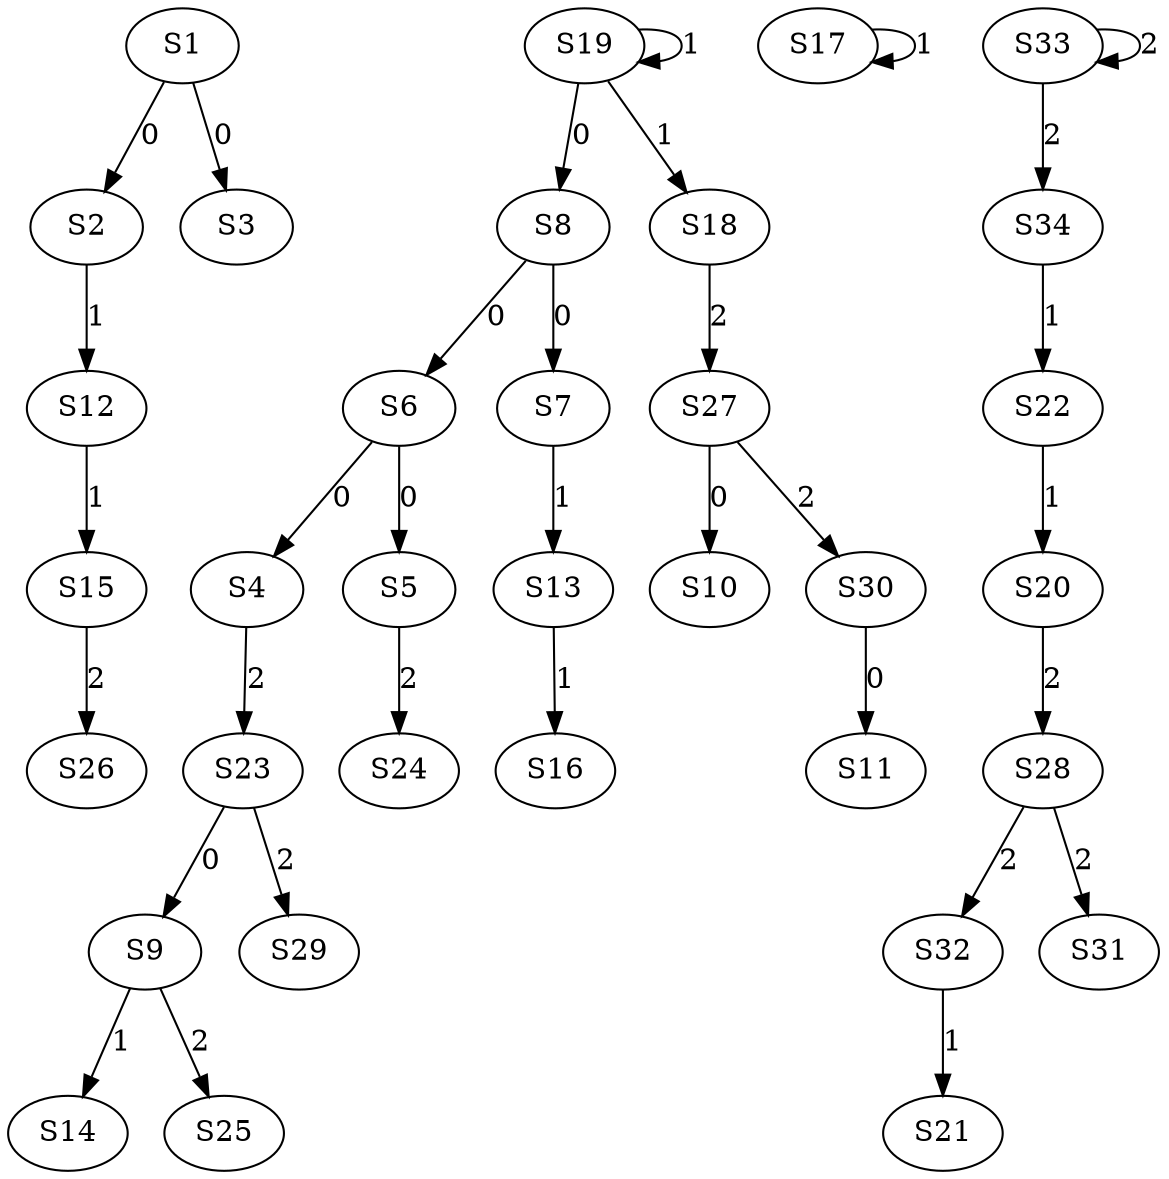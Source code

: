 strict digraph {
	S1 -> S2 [ label = 0 ];
	S1 -> S3 [ label = 0 ];
	S6 -> S4 [ label = 0 ];
	S6 -> S5 [ label = 0 ];
	S8 -> S6 [ label = 0 ];
	S8 -> S7 [ label = 0 ];
	S19 -> S8 [ label = 0 ];
	S23 -> S9 [ label = 0 ];
	S27 -> S10 [ label = 0 ];
	S30 -> S11 [ label = 0 ];
	S2 -> S12 [ label = 1 ];
	S7 -> S13 [ label = 1 ];
	S9 -> S14 [ label = 1 ];
	S12 -> S15 [ label = 1 ];
	S13 -> S16 [ label = 1 ];
	S17 -> S17 [ label = 1 ];
	S19 -> S18 [ label = 1 ];
	S19 -> S19 [ label = 1 ];
	S22 -> S20 [ label = 1 ];
	S32 -> S21 [ label = 1 ];
	S34 -> S22 [ label = 1 ];
	S4 -> S23 [ label = 2 ];
	S5 -> S24 [ label = 2 ];
	S9 -> S25 [ label = 2 ];
	S15 -> S26 [ label = 2 ];
	S18 -> S27 [ label = 2 ];
	S20 -> S28 [ label = 2 ];
	S23 -> S29 [ label = 2 ];
	S27 -> S30 [ label = 2 ];
	S28 -> S31 [ label = 2 ];
	S28 -> S32 [ label = 2 ];
	S33 -> S33 [ label = 2 ];
	S33 -> S34 [ label = 2 ];
}